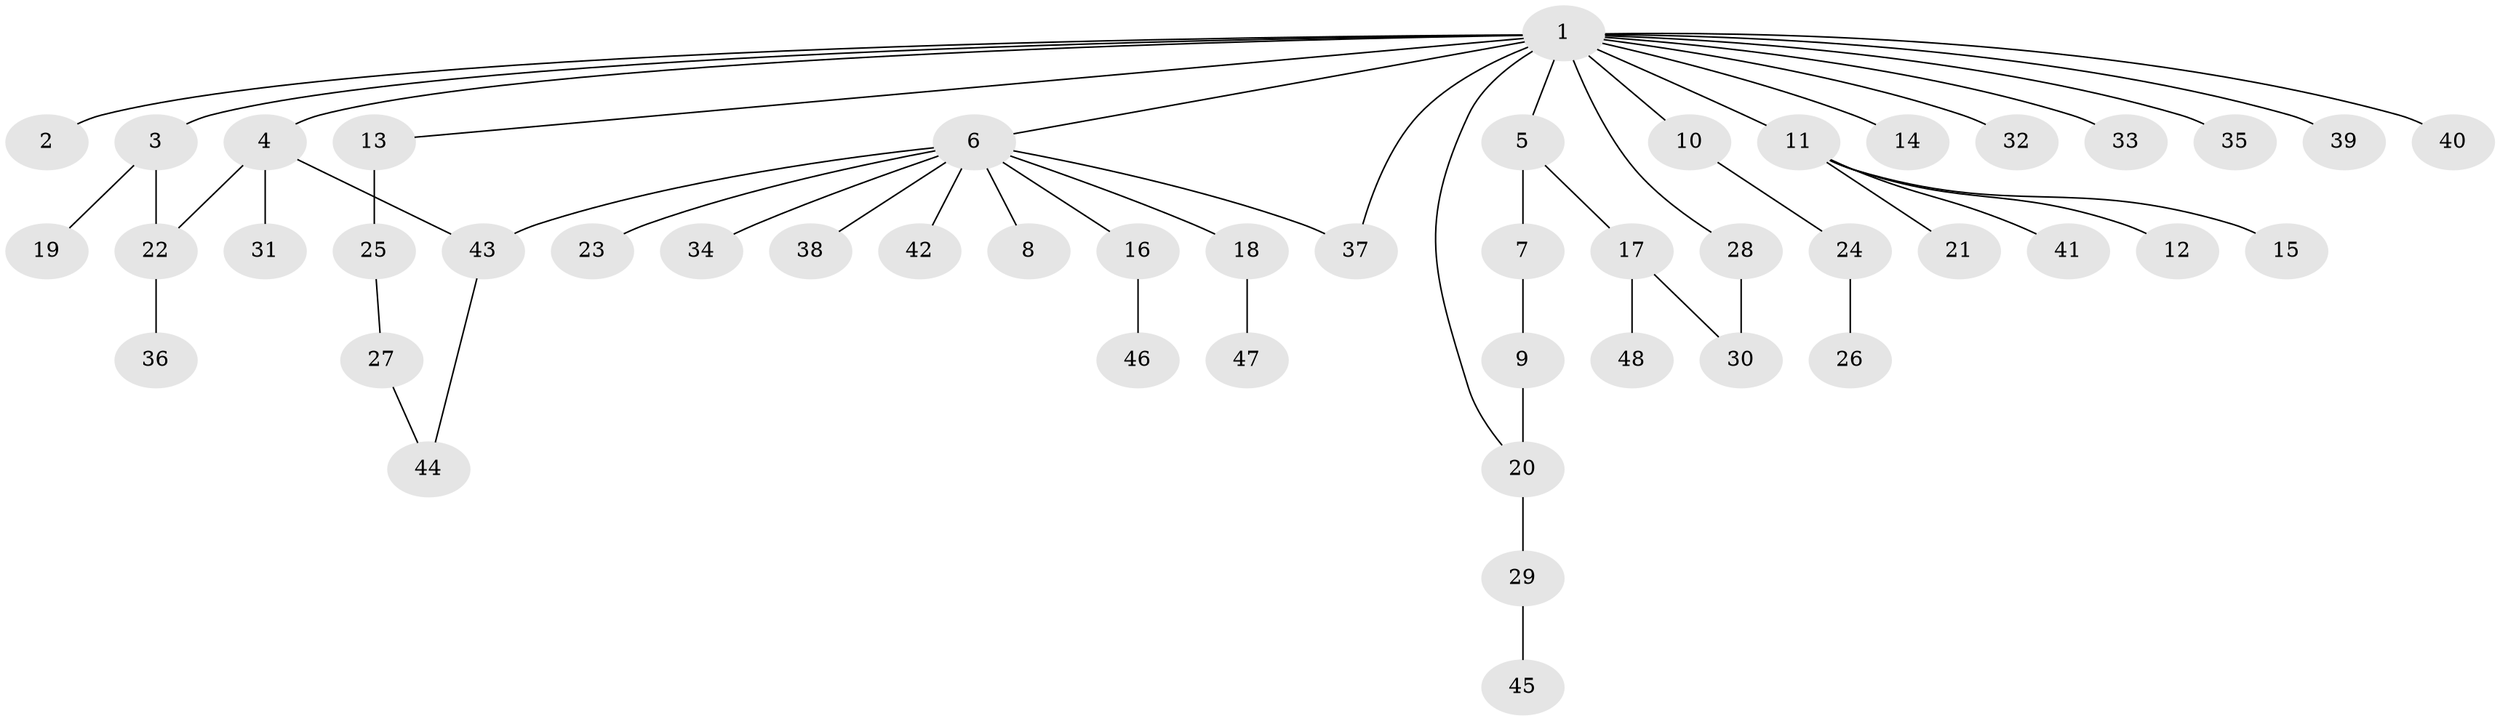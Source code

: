 // original degree distribution, {19: 0.012658227848101266, 2: 0.21518987341772153, 4: 0.06329113924050633, 5: 0.012658227848101266, 3: 0.10126582278481013, 11: 0.012658227848101266, 1: 0.5569620253164557, 7: 0.012658227848101266, 6: 0.012658227848101266}
// Generated by graph-tools (version 1.1) at 2025/50/03/04/25 22:50:41]
// undirected, 48 vertices, 53 edges
graph export_dot {
  node [color=gray90,style=filled];
  1;
  2;
  3;
  4;
  5;
  6;
  7;
  8;
  9;
  10;
  11;
  12;
  13;
  14;
  15;
  16;
  17;
  18;
  19;
  20;
  21;
  22;
  23;
  24;
  25;
  26;
  27;
  28;
  29;
  30;
  31;
  32;
  33;
  34;
  35;
  36;
  37;
  38;
  39;
  40;
  41;
  42;
  43;
  44;
  45;
  46;
  47;
  48;
  1 -- 2 [weight=1.0];
  1 -- 3 [weight=1.0];
  1 -- 4 [weight=1.0];
  1 -- 5 [weight=1.0];
  1 -- 6 [weight=1.0];
  1 -- 10 [weight=1.0];
  1 -- 11 [weight=1.0];
  1 -- 13 [weight=1.0];
  1 -- 14 [weight=1.0];
  1 -- 20 [weight=2.0];
  1 -- 28 [weight=1.0];
  1 -- 32 [weight=1.0];
  1 -- 33 [weight=1.0];
  1 -- 35 [weight=1.0];
  1 -- 37 [weight=1.0];
  1 -- 39 [weight=1.0];
  1 -- 40 [weight=1.0];
  3 -- 19 [weight=1.0];
  3 -- 22 [weight=1.0];
  4 -- 22 [weight=1.0];
  4 -- 31 [weight=1.0];
  4 -- 43 [weight=1.0];
  5 -- 7 [weight=2.0];
  5 -- 17 [weight=1.0];
  6 -- 8 [weight=1.0];
  6 -- 16 [weight=1.0];
  6 -- 18 [weight=1.0];
  6 -- 23 [weight=1.0];
  6 -- 34 [weight=1.0];
  6 -- 37 [weight=1.0];
  6 -- 38 [weight=1.0];
  6 -- 42 [weight=1.0];
  6 -- 43 [weight=1.0];
  7 -- 9 [weight=1.0];
  9 -- 20 [weight=5.0];
  10 -- 24 [weight=1.0];
  11 -- 12 [weight=1.0];
  11 -- 15 [weight=1.0];
  11 -- 21 [weight=1.0];
  11 -- 41 [weight=1.0];
  13 -- 25 [weight=2.0];
  16 -- 46 [weight=1.0];
  17 -- 30 [weight=1.0];
  17 -- 48 [weight=1.0];
  18 -- 47 [weight=1.0];
  20 -- 29 [weight=1.0];
  22 -- 36 [weight=1.0];
  24 -- 26 [weight=1.0];
  25 -- 27 [weight=1.0];
  27 -- 44 [weight=1.0];
  28 -- 30 [weight=2.0];
  29 -- 45 [weight=1.0];
  43 -- 44 [weight=1.0];
}
